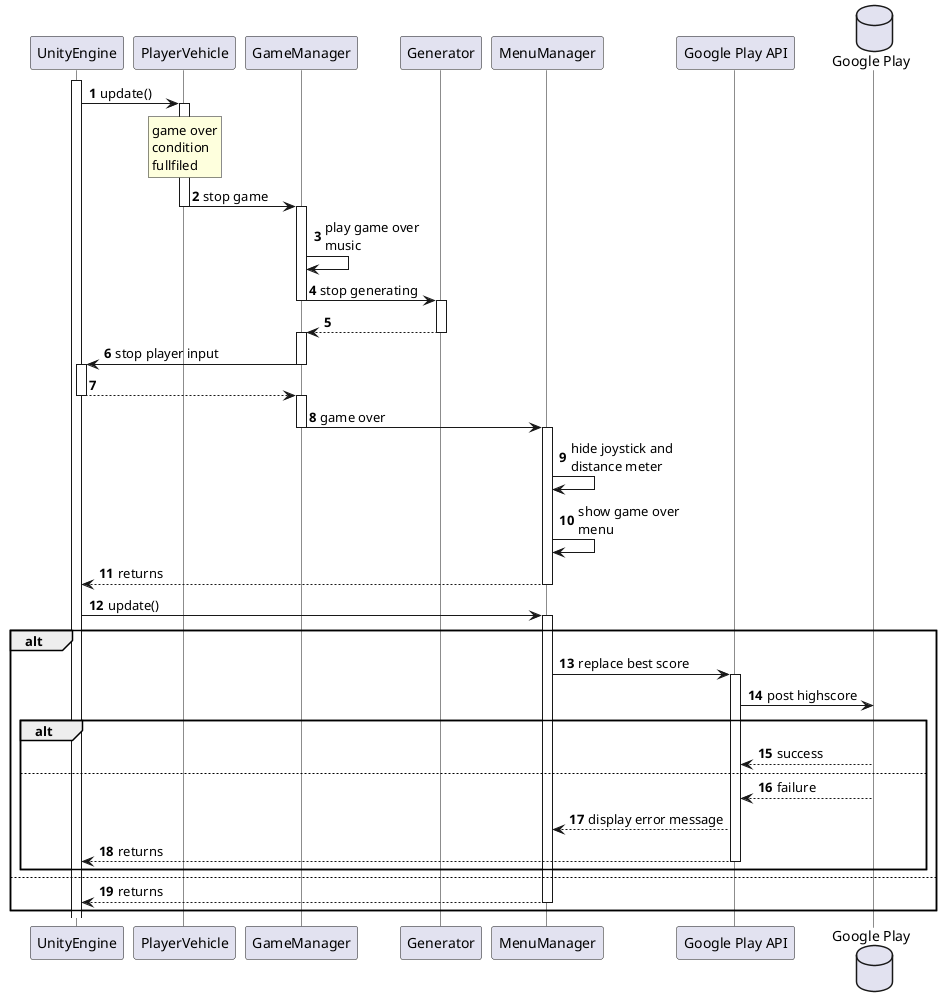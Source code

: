@startuml
'https://plantuml.com/sequence-diagram

autonumber
skinparam lifelineStrategy solid
participant UnityEngine
activate UnityEngine
UnityEngine -> PlayerVehicle ++: update()
rnote over PlayerVehicle: game over\ncondition\nfullfiled

PlayerVehicle -> GameManager --++: stop game

GameManager -> GameManager: play game over\nmusic
GameManager -> Generator--++: stop generating
GameManager <-- Generator--++:

GameManager -> UnityEngine--++: stop player input
GameManager <-- UnityEngine--++:

GameManager -> MenuManager --++: game over
MenuManager -> MenuManager : hide joystick and\ndistance meter
MenuManager -> MenuManager : show game over\nmenu
'GameManager <-- MenuManager --++:
'GameManager --> PlayerVehicle--++:
'PlayerVehicle --> UnityEngine--:
MenuManager --> UnityEngine--: returns
UnityEngine -> MenuManager ++: update()
'rnote over MenuManager: player achieved\nbest score
group alt
    MenuManager -> "Google Play API" ++: replace best score
    database "Google Play"
    "Google Play API" -> "Google Play": post highscore
    group alt
        "Google Play API" <-- "Google Play": success
    else
        "Google Play API" <-- "Google Play" : failure
        "Google Play API" --> "MenuManager" : display error message
        "Google Play API" --> UnityEngine -- :returns
    end
else
    "MenuManager" --> UnityEngine --: returns
end



@enduml

